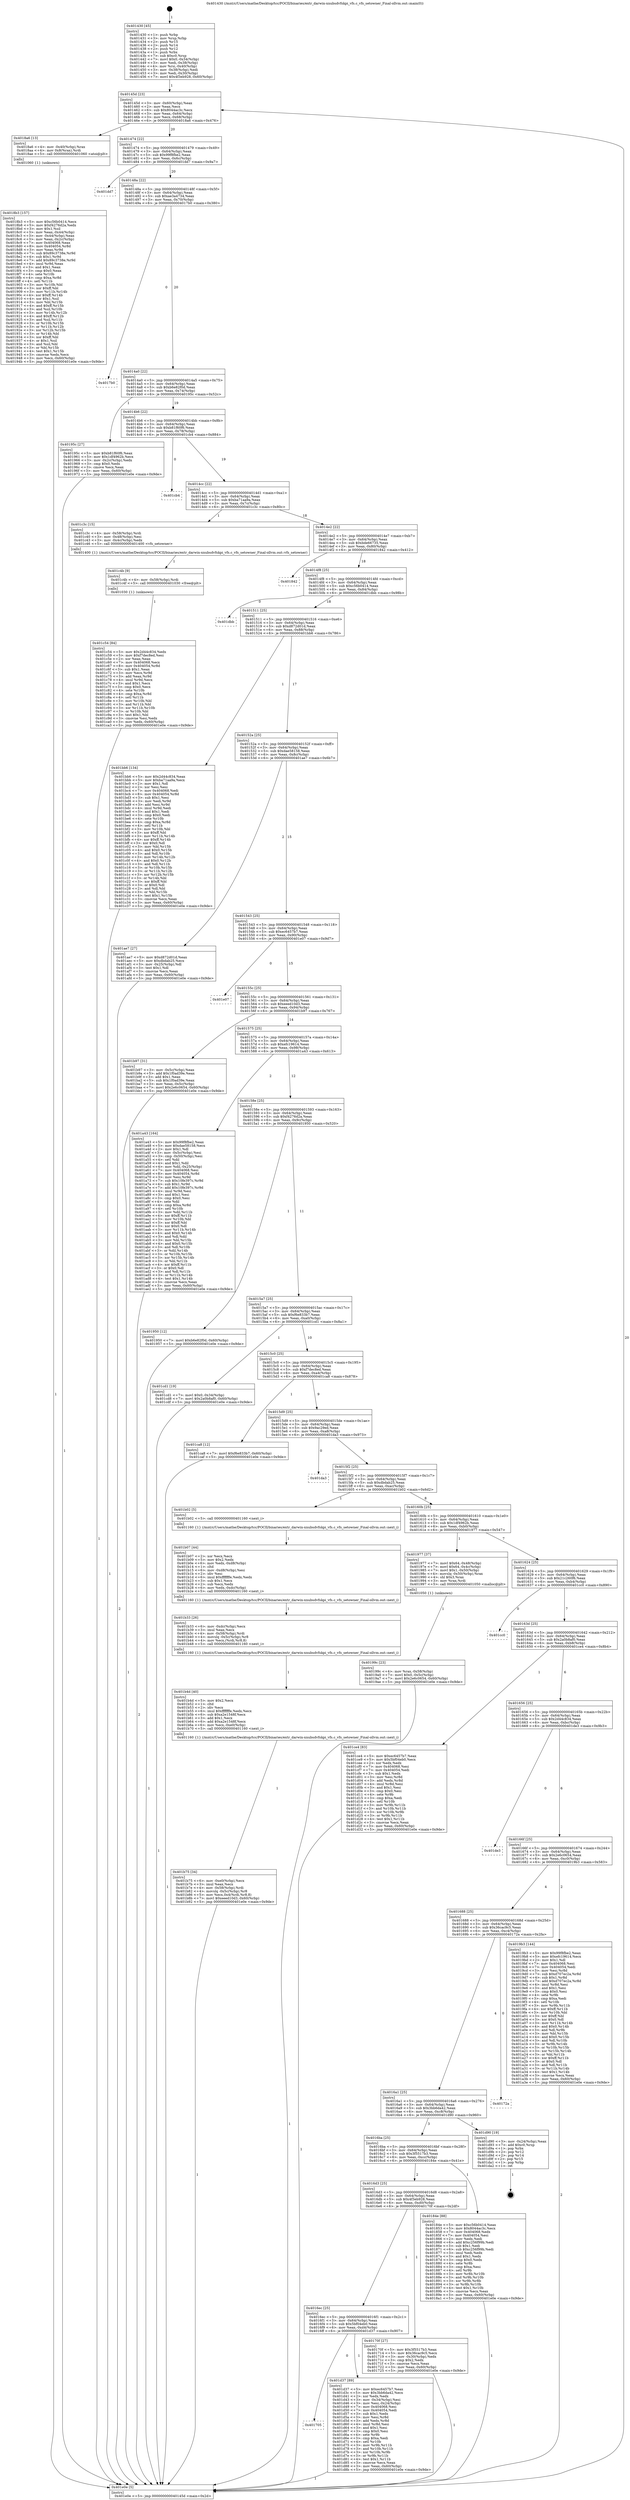 digraph "0x401430" {
  label = "0x401430 (/mnt/c/Users/mathe/Desktop/tcc/POCII/binaries/extr_darwin-xnubsdvfskpi_vfs.c_vfs_setowner_Final-ollvm.out::main(0))"
  labelloc = "t"
  node[shape=record]

  Entry [label="",width=0.3,height=0.3,shape=circle,fillcolor=black,style=filled]
  "0x40145d" [label="{
     0x40145d [23]\l
     | [instrs]\l
     &nbsp;&nbsp;0x40145d \<+3\>: mov -0x60(%rbp),%eax\l
     &nbsp;&nbsp;0x401460 \<+2\>: mov %eax,%ecx\l
     &nbsp;&nbsp;0x401462 \<+6\>: sub $0x8044ac3c,%ecx\l
     &nbsp;&nbsp;0x401468 \<+3\>: mov %eax,-0x64(%rbp)\l
     &nbsp;&nbsp;0x40146b \<+3\>: mov %ecx,-0x68(%rbp)\l
     &nbsp;&nbsp;0x40146e \<+6\>: je 00000000004018a6 \<main+0x476\>\l
  }"]
  "0x4018a6" [label="{
     0x4018a6 [13]\l
     | [instrs]\l
     &nbsp;&nbsp;0x4018a6 \<+4\>: mov -0x40(%rbp),%rax\l
     &nbsp;&nbsp;0x4018aa \<+4\>: mov 0x8(%rax),%rdi\l
     &nbsp;&nbsp;0x4018ae \<+5\>: call 0000000000401060 \<atoi@plt\>\l
     | [calls]\l
     &nbsp;&nbsp;0x401060 \{1\} (unknown)\l
  }"]
  "0x401474" [label="{
     0x401474 [22]\l
     | [instrs]\l
     &nbsp;&nbsp;0x401474 \<+5\>: jmp 0000000000401479 \<main+0x49\>\l
     &nbsp;&nbsp;0x401479 \<+3\>: mov -0x64(%rbp),%eax\l
     &nbsp;&nbsp;0x40147c \<+5\>: sub $0x99f8fbe2,%eax\l
     &nbsp;&nbsp;0x401481 \<+3\>: mov %eax,-0x6c(%rbp)\l
     &nbsp;&nbsp;0x401484 \<+6\>: je 0000000000401dd7 \<main+0x9a7\>\l
  }"]
  Exit [label="",width=0.3,height=0.3,shape=circle,fillcolor=black,style=filled,peripheries=2]
  "0x401dd7" [label="{
     0x401dd7\l
  }", style=dashed]
  "0x40148a" [label="{
     0x40148a [22]\l
     | [instrs]\l
     &nbsp;&nbsp;0x40148a \<+5\>: jmp 000000000040148f \<main+0x5f\>\l
     &nbsp;&nbsp;0x40148f \<+3\>: mov -0x64(%rbp),%eax\l
     &nbsp;&nbsp;0x401492 \<+5\>: sub $0xae3a4734,%eax\l
     &nbsp;&nbsp;0x401497 \<+3\>: mov %eax,-0x70(%rbp)\l
     &nbsp;&nbsp;0x40149a \<+6\>: je 00000000004017b0 \<main+0x380\>\l
  }"]
  "0x401705" [label="{
     0x401705\l
  }", style=dashed]
  "0x4017b0" [label="{
     0x4017b0\l
  }", style=dashed]
  "0x4014a0" [label="{
     0x4014a0 [22]\l
     | [instrs]\l
     &nbsp;&nbsp;0x4014a0 \<+5\>: jmp 00000000004014a5 \<main+0x75\>\l
     &nbsp;&nbsp;0x4014a5 \<+3\>: mov -0x64(%rbp),%eax\l
     &nbsp;&nbsp;0x4014a8 \<+5\>: sub $0xb6e82f0d,%eax\l
     &nbsp;&nbsp;0x4014ad \<+3\>: mov %eax,-0x74(%rbp)\l
     &nbsp;&nbsp;0x4014b0 \<+6\>: je 000000000040195c \<main+0x52c\>\l
  }"]
  "0x401d37" [label="{
     0x401d37 [89]\l
     | [instrs]\l
     &nbsp;&nbsp;0x401d37 \<+5\>: mov $0xec6457b7,%eax\l
     &nbsp;&nbsp;0x401d3c \<+5\>: mov $0x3bb6da42,%ecx\l
     &nbsp;&nbsp;0x401d41 \<+2\>: xor %edx,%edx\l
     &nbsp;&nbsp;0x401d43 \<+3\>: mov -0x34(%rbp),%esi\l
     &nbsp;&nbsp;0x401d46 \<+3\>: mov %esi,-0x24(%rbp)\l
     &nbsp;&nbsp;0x401d49 \<+7\>: mov 0x404068,%esi\l
     &nbsp;&nbsp;0x401d50 \<+7\>: mov 0x404054,%edi\l
     &nbsp;&nbsp;0x401d57 \<+3\>: sub $0x1,%edx\l
     &nbsp;&nbsp;0x401d5a \<+3\>: mov %esi,%r8d\l
     &nbsp;&nbsp;0x401d5d \<+3\>: add %edx,%r8d\l
     &nbsp;&nbsp;0x401d60 \<+4\>: imul %r8d,%esi\l
     &nbsp;&nbsp;0x401d64 \<+3\>: and $0x1,%esi\l
     &nbsp;&nbsp;0x401d67 \<+3\>: cmp $0x0,%esi\l
     &nbsp;&nbsp;0x401d6a \<+4\>: sete %r9b\l
     &nbsp;&nbsp;0x401d6e \<+3\>: cmp $0xa,%edi\l
     &nbsp;&nbsp;0x401d71 \<+4\>: setl %r10b\l
     &nbsp;&nbsp;0x401d75 \<+3\>: mov %r9b,%r11b\l
     &nbsp;&nbsp;0x401d78 \<+3\>: and %r10b,%r11b\l
     &nbsp;&nbsp;0x401d7b \<+3\>: xor %r10b,%r9b\l
     &nbsp;&nbsp;0x401d7e \<+3\>: or %r9b,%r11b\l
     &nbsp;&nbsp;0x401d81 \<+4\>: test $0x1,%r11b\l
     &nbsp;&nbsp;0x401d85 \<+3\>: cmovne %ecx,%eax\l
     &nbsp;&nbsp;0x401d88 \<+3\>: mov %eax,-0x60(%rbp)\l
     &nbsp;&nbsp;0x401d8b \<+5\>: jmp 0000000000401e0e \<main+0x9de\>\l
  }"]
  "0x40195c" [label="{
     0x40195c [27]\l
     | [instrs]\l
     &nbsp;&nbsp;0x40195c \<+5\>: mov $0xb81f60f6,%eax\l
     &nbsp;&nbsp;0x401961 \<+5\>: mov $0x1df4962b,%ecx\l
     &nbsp;&nbsp;0x401966 \<+3\>: mov -0x2c(%rbp),%edx\l
     &nbsp;&nbsp;0x401969 \<+3\>: cmp $0x0,%edx\l
     &nbsp;&nbsp;0x40196c \<+3\>: cmove %ecx,%eax\l
     &nbsp;&nbsp;0x40196f \<+3\>: mov %eax,-0x60(%rbp)\l
     &nbsp;&nbsp;0x401972 \<+5\>: jmp 0000000000401e0e \<main+0x9de\>\l
  }"]
  "0x4014b6" [label="{
     0x4014b6 [22]\l
     | [instrs]\l
     &nbsp;&nbsp;0x4014b6 \<+5\>: jmp 00000000004014bb \<main+0x8b\>\l
     &nbsp;&nbsp;0x4014bb \<+3\>: mov -0x64(%rbp),%eax\l
     &nbsp;&nbsp;0x4014be \<+5\>: sub $0xb81f60f6,%eax\l
     &nbsp;&nbsp;0x4014c3 \<+3\>: mov %eax,-0x78(%rbp)\l
     &nbsp;&nbsp;0x4014c6 \<+6\>: je 0000000000401cb4 \<main+0x884\>\l
  }"]
  "0x401c54" [label="{
     0x401c54 [84]\l
     | [instrs]\l
     &nbsp;&nbsp;0x401c54 \<+5\>: mov $0x2d44c834,%edx\l
     &nbsp;&nbsp;0x401c59 \<+5\>: mov $0xf7dec8ed,%esi\l
     &nbsp;&nbsp;0x401c5e \<+2\>: xor %eax,%eax\l
     &nbsp;&nbsp;0x401c60 \<+7\>: mov 0x404068,%ecx\l
     &nbsp;&nbsp;0x401c67 \<+8\>: mov 0x404054,%r8d\l
     &nbsp;&nbsp;0x401c6f \<+3\>: sub $0x1,%eax\l
     &nbsp;&nbsp;0x401c72 \<+3\>: mov %ecx,%r9d\l
     &nbsp;&nbsp;0x401c75 \<+3\>: add %eax,%r9d\l
     &nbsp;&nbsp;0x401c78 \<+4\>: imul %r9d,%ecx\l
     &nbsp;&nbsp;0x401c7c \<+3\>: and $0x1,%ecx\l
     &nbsp;&nbsp;0x401c7f \<+3\>: cmp $0x0,%ecx\l
     &nbsp;&nbsp;0x401c82 \<+4\>: sete %r10b\l
     &nbsp;&nbsp;0x401c86 \<+4\>: cmp $0xa,%r8d\l
     &nbsp;&nbsp;0x401c8a \<+4\>: setl %r11b\l
     &nbsp;&nbsp;0x401c8e \<+3\>: mov %r10b,%bl\l
     &nbsp;&nbsp;0x401c91 \<+3\>: and %r11b,%bl\l
     &nbsp;&nbsp;0x401c94 \<+3\>: xor %r11b,%r10b\l
     &nbsp;&nbsp;0x401c97 \<+3\>: or %r10b,%bl\l
     &nbsp;&nbsp;0x401c9a \<+3\>: test $0x1,%bl\l
     &nbsp;&nbsp;0x401c9d \<+3\>: cmovne %esi,%edx\l
     &nbsp;&nbsp;0x401ca0 \<+3\>: mov %edx,-0x60(%rbp)\l
     &nbsp;&nbsp;0x401ca3 \<+5\>: jmp 0000000000401e0e \<main+0x9de\>\l
  }"]
  "0x401cb4" [label="{
     0x401cb4\l
  }", style=dashed]
  "0x4014cc" [label="{
     0x4014cc [22]\l
     | [instrs]\l
     &nbsp;&nbsp;0x4014cc \<+5\>: jmp 00000000004014d1 \<main+0xa1\>\l
     &nbsp;&nbsp;0x4014d1 \<+3\>: mov -0x64(%rbp),%eax\l
     &nbsp;&nbsp;0x4014d4 \<+5\>: sub $0xba71aa9a,%eax\l
     &nbsp;&nbsp;0x4014d9 \<+3\>: mov %eax,-0x7c(%rbp)\l
     &nbsp;&nbsp;0x4014dc \<+6\>: je 0000000000401c3c \<main+0x80c\>\l
  }"]
  "0x401c4b" [label="{
     0x401c4b [9]\l
     | [instrs]\l
     &nbsp;&nbsp;0x401c4b \<+4\>: mov -0x58(%rbp),%rdi\l
     &nbsp;&nbsp;0x401c4f \<+5\>: call 0000000000401030 \<free@plt\>\l
     | [calls]\l
     &nbsp;&nbsp;0x401030 \{1\} (unknown)\l
  }"]
  "0x401c3c" [label="{
     0x401c3c [15]\l
     | [instrs]\l
     &nbsp;&nbsp;0x401c3c \<+4\>: mov -0x58(%rbp),%rdi\l
     &nbsp;&nbsp;0x401c40 \<+3\>: mov -0x48(%rbp),%esi\l
     &nbsp;&nbsp;0x401c43 \<+3\>: mov -0x4c(%rbp),%edx\l
     &nbsp;&nbsp;0x401c46 \<+5\>: call 0000000000401400 \<vfs_setowner\>\l
     | [calls]\l
     &nbsp;&nbsp;0x401400 \{1\} (/mnt/c/Users/mathe/Desktop/tcc/POCII/binaries/extr_darwin-xnubsdvfskpi_vfs.c_vfs_setowner_Final-ollvm.out::vfs_setowner)\l
  }"]
  "0x4014e2" [label="{
     0x4014e2 [22]\l
     | [instrs]\l
     &nbsp;&nbsp;0x4014e2 \<+5\>: jmp 00000000004014e7 \<main+0xb7\>\l
     &nbsp;&nbsp;0x4014e7 \<+3\>: mov -0x64(%rbp),%eax\l
     &nbsp;&nbsp;0x4014ea \<+5\>: sub $0xbde66735,%eax\l
     &nbsp;&nbsp;0x4014ef \<+3\>: mov %eax,-0x80(%rbp)\l
     &nbsp;&nbsp;0x4014f2 \<+6\>: je 0000000000401842 \<main+0x412\>\l
  }"]
  "0x401b75" [label="{
     0x401b75 [34]\l
     | [instrs]\l
     &nbsp;&nbsp;0x401b75 \<+6\>: mov -0xe0(%rbp),%ecx\l
     &nbsp;&nbsp;0x401b7b \<+3\>: imul %eax,%ecx\l
     &nbsp;&nbsp;0x401b7e \<+4\>: mov -0x58(%rbp),%rdi\l
     &nbsp;&nbsp;0x401b82 \<+4\>: movslq -0x5c(%rbp),%r8\l
     &nbsp;&nbsp;0x401b86 \<+5\>: mov %ecx,0x4(%rdi,%r8,8)\l
     &nbsp;&nbsp;0x401b8b \<+7\>: movl $0xeeed10d3,-0x60(%rbp)\l
     &nbsp;&nbsp;0x401b92 \<+5\>: jmp 0000000000401e0e \<main+0x9de\>\l
  }"]
  "0x401842" [label="{
     0x401842\l
  }", style=dashed]
  "0x4014f8" [label="{
     0x4014f8 [25]\l
     | [instrs]\l
     &nbsp;&nbsp;0x4014f8 \<+5\>: jmp 00000000004014fd \<main+0xcd\>\l
     &nbsp;&nbsp;0x4014fd \<+3\>: mov -0x64(%rbp),%eax\l
     &nbsp;&nbsp;0x401500 \<+5\>: sub $0xc56b0414,%eax\l
     &nbsp;&nbsp;0x401505 \<+6\>: mov %eax,-0x84(%rbp)\l
     &nbsp;&nbsp;0x40150b \<+6\>: je 0000000000401dbb \<main+0x98b\>\l
  }"]
  "0x401b4d" [label="{
     0x401b4d [40]\l
     | [instrs]\l
     &nbsp;&nbsp;0x401b4d \<+5\>: mov $0x2,%ecx\l
     &nbsp;&nbsp;0x401b52 \<+1\>: cltd\l
     &nbsp;&nbsp;0x401b53 \<+2\>: idiv %ecx\l
     &nbsp;&nbsp;0x401b55 \<+6\>: imul $0xfffffffe,%edx,%ecx\l
     &nbsp;&nbsp;0x401b5b \<+6\>: sub $0xa2e1548f,%ecx\l
     &nbsp;&nbsp;0x401b61 \<+3\>: add $0x1,%ecx\l
     &nbsp;&nbsp;0x401b64 \<+6\>: add $0xa2e1548f,%ecx\l
     &nbsp;&nbsp;0x401b6a \<+6\>: mov %ecx,-0xe0(%rbp)\l
     &nbsp;&nbsp;0x401b70 \<+5\>: call 0000000000401160 \<next_i\>\l
     | [calls]\l
     &nbsp;&nbsp;0x401160 \{1\} (/mnt/c/Users/mathe/Desktop/tcc/POCII/binaries/extr_darwin-xnubsdvfskpi_vfs.c_vfs_setowner_Final-ollvm.out::next_i)\l
  }"]
  "0x401dbb" [label="{
     0x401dbb\l
  }", style=dashed]
  "0x401511" [label="{
     0x401511 [25]\l
     | [instrs]\l
     &nbsp;&nbsp;0x401511 \<+5\>: jmp 0000000000401516 \<main+0xe6\>\l
     &nbsp;&nbsp;0x401516 \<+3\>: mov -0x64(%rbp),%eax\l
     &nbsp;&nbsp;0x401519 \<+5\>: sub $0xd872d01d,%eax\l
     &nbsp;&nbsp;0x40151e \<+6\>: mov %eax,-0x88(%rbp)\l
     &nbsp;&nbsp;0x401524 \<+6\>: je 0000000000401bb6 \<main+0x786\>\l
  }"]
  "0x401b33" [label="{
     0x401b33 [26]\l
     | [instrs]\l
     &nbsp;&nbsp;0x401b33 \<+6\>: mov -0xdc(%rbp),%ecx\l
     &nbsp;&nbsp;0x401b39 \<+3\>: imul %eax,%ecx\l
     &nbsp;&nbsp;0x401b3c \<+4\>: mov -0x58(%rbp),%rdi\l
     &nbsp;&nbsp;0x401b40 \<+4\>: movslq -0x5c(%rbp),%r8\l
     &nbsp;&nbsp;0x401b44 \<+4\>: mov %ecx,(%rdi,%r8,8)\l
     &nbsp;&nbsp;0x401b48 \<+5\>: call 0000000000401160 \<next_i\>\l
     | [calls]\l
     &nbsp;&nbsp;0x401160 \{1\} (/mnt/c/Users/mathe/Desktop/tcc/POCII/binaries/extr_darwin-xnubsdvfskpi_vfs.c_vfs_setowner_Final-ollvm.out::next_i)\l
  }"]
  "0x401bb6" [label="{
     0x401bb6 [134]\l
     | [instrs]\l
     &nbsp;&nbsp;0x401bb6 \<+5\>: mov $0x2d44c834,%eax\l
     &nbsp;&nbsp;0x401bbb \<+5\>: mov $0xba71aa9a,%ecx\l
     &nbsp;&nbsp;0x401bc0 \<+2\>: mov $0x1,%dl\l
     &nbsp;&nbsp;0x401bc2 \<+2\>: xor %esi,%esi\l
     &nbsp;&nbsp;0x401bc4 \<+7\>: mov 0x404068,%edi\l
     &nbsp;&nbsp;0x401bcb \<+8\>: mov 0x404054,%r8d\l
     &nbsp;&nbsp;0x401bd3 \<+3\>: sub $0x1,%esi\l
     &nbsp;&nbsp;0x401bd6 \<+3\>: mov %edi,%r9d\l
     &nbsp;&nbsp;0x401bd9 \<+3\>: add %esi,%r9d\l
     &nbsp;&nbsp;0x401bdc \<+4\>: imul %r9d,%edi\l
     &nbsp;&nbsp;0x401be0 \<+3\>: and $0x1,%edi\l
     &nbsp;&nbsp;0x401be3 \<+3\>: cmp $0x0,%edi\l
     &nbsp;&nbsp;0x401be6 \<+4\>: sete %r10b\l
     &nbsp;&nbsp;0x401bea \<+4\>: cmp $0xa,%r8d\l
     &nbsp;&nbsp;0x401bee \<+4\>: setl %r11b\l
     &nbsp;&nbsp;0x401bf2 \<+3\>: mov %r10b,%bl\l
     &nbsp;&nbsp;0x401bf5 \<+3\>: xor $0xff,%bl\l
     &nbsp;&nbsp;0x401bf8 \<+3\>: mov %r11b,%r14b\l
     &nbsp;&nbsp;0x401bfb \<+4\>: xor $0xff,%r14b\l
     &nbsp;&nbsp;0x401bff \<+3\>: xor $0x0,%dl\l
     &nbsp;&nbsp;0x401c02 \<+3\>: mov %bl,%r15b\l
     &nbsp;&nbsp;0x401c05 \<+4\>: and $0x0,%r15b\l
     &nbsp;&nbsp;0x401c09 \<+3\>: and %dl,%r10b\l
     &nbsp;&nbsp;0x401c0c \<+3\>: mov %r14b,%r12b\l
     &nbsp;&nbsp;0x401c0f \<+4\>: and $0x0,%r12b\l
     &nbsp;&nbsp;0x401c13 \<+3\>: and %dl,%r11b\l
     &nbsp;&nbsp;0x401c16 \<+3\>: or %r10b,%r15b\l
     &nbsp;&nbsp;0x401c19 \<+3\>: or %r11b,%r12b\l
     &nbsp;&nbsp;0x401c1c \<+3\>: xor %r12b,%r15b\l
     &nbsp;&nbsp;0x401c1f \<+3\>: or %r14b,%bl\l
     &nbsp;&nbsp;0x401c22 \<+3\>: xor $0xff,%bl\l
     &nbsp;&nbsp;0x401c25 \<+3\>: or $0x0,%dl\l
     &nbsp;&nbsp;0x401c28 \<+2\>: and %dl,%bl\l
     &nbsp;&nbsp;0x401c2a \<+3\>: or %bl,%r15b\l
     &nbsp;&nbsp;0x401c2d \<+4\>: test $0x1,%r15b\l
     &nbsp;&nbsp;0x401c31 \<+3\>: cmovne %ecx,%eax\l
     &nbsp;&nbsp;0x401c34 \<+3\>: mov %eax,-0x60(%rbp)\l
     &nbsp;&nbsp;0x401c37 \<+5\>: jmp 0000000000401e0e \<main+0x9de\>\l
  }"]
  "0x40152a" [label="{
     0x40152a [25]\l
     | [instrs]\l
     &nbsp;&nbsp;0x40152a \<+5\>: jmp 000000000040152f \<main+0xff\>\l
     &nbsp;&nbsp;0x40152f \<+3\>: mov -0x64(%rbp),%eax\l
     &nbsp;&nbsp;0x401532 \<+5\>: sub $0xdae58158,%eax\l
     &nbsp;&nbsp;0x401537 \<+6\>: mov %eax,-0x8c(%rbp)\l
     &nbsp;&nbsp;0x40153d \<+6\>: je 0000000000401ae7 \<main+0x6b7\>\l
  }"]
  "0x401b07" [label="{
     0x401b07 [44]\l
     | [instrs]\l
     &nbsp;&nbsp;0x401b07 \<+2\>: xor %ecx,%ecx\l
     &nbsp;&nbsp;0x401b09 \<+5\>: mov $0x2,%edx\l
     &nbsp;&nbsp;0x401b0e \<+6\>: mov %edx,-0xd8(%rbp)\l
     &nbsp;&nbsp;0x401b14 \<+1\>: cltd\l
     &nbsp;&nbsp;0x401b15 \<+6\>: mov -0xd8(%rbp),%esi\l
     &nbsp;&nbsp;0x401b1b \<+2\>: idiv %esi\l
     &nbsp;&nbsp;0x401b1d \<+6\>: imul $0xfffffffe,%edx,%edx\l
     &nbsp;&nbsp;0x401b23 \<+3\>: sub $0x1,%ecx\l
     &nbsp;&nbsp;0x401b26 \<+2\>: sub %ecx,%edx\l
     &nbsp;&nbsp;0x401b28 \<+6\>: mov %edx,-0xdc(%rbp)\l
     &nbsp;&nbsp;0x401b2e \<+5\>: call 0000000000401160 \<next_i\>\l
     | [calls]\l
     &nbsp;&nbsp;0x401160 \{1\} (/mnt/c/Users/mathe/Desktop/tcc/POCII/binaries/extr_darwin-xnubsdvfskpi_vfs.c_vfs_setowner_Final-ollvm.out::next_i)\l
  }"]
  "0x401ae7" [label="{
     0x401ae7 [27]\l
     | [instrs]\l
     &nbsp;&nbsp;0x401ae7 \<+5\>: mov $0xd872d01d,%eax\l
     &nbsp;&nbsp;0x401aec \<+5\>: mov $0xdbdab25,%ecx\l
     &nbsp;&nbsp;0x401af1 \<+3\>: mov -0x25(%rbp),%dl\l
     &nbsp;&nbsp;0x401af4 \<+3\>: test $0x1,%dl\l
     &nbsp;&nbsp;0x401af7 \<+3\>: cmovne %ecx,%eax\l
     &nbsp;&nbsp;0x401afa \<+3\>: mov %eax,-0x60(%rbp)\l
     &nbsp;&nbsp;0x401afd \<+5\>: jmp 0000000000401e0e \<main+0x9de\>\l
  }"]
  "0x401543" [label="{
     0x401543 [25]\l
     | [instrs]\l
     &nbsp;&nbsp;0x401543 \<+5\>: jmp 0000000000401548 \<main+0x118\>\l
     &nbsp;&nbsp;0x401548 \<+3\>: mov -0x64(%rbp),%eax\l
     &nbsp;&nbsp;0x40154b \<+5\>: sub $0xec6457b7,%eax\l
     &nbsp;&nbsp;0x401550 \<+6\>: mov %eax,-0x90(%rbp)\l
     &nbsp;&nbsp;0x401556 \<+6\>: je 0000000000401e07 \<main+0x9d7\>\l
  }"]
  "0x40199c" [label="{
     0x40199c [23]\l
     | [instrs]\l
     &nbsp;&nbsp;0x40199c \<+4\>: mov %rax,-0x58(%rbp)\l
     &nbsp;&nbsp;0x4019a0 \<+7\>: movl $0x0,-0x5c(%rbp)\l
     &nbsp;&nbsp;0x4019a7 \<+7\>: movl $0x2e6c0654,-0x60(%rbp)\l
     &nbsp;&nbsp;0x4019ae \<+5\>: jmp 0000000000401e0e \<main+0x9de\>\l
  }"]
  "0x401e07" [label="{
     0x401e07\l
  }", style=dashed]
  "0x40155c" [label="{
     0x40155c [25]\l
     | [instrs]\l
     &nbsp;&nbsp;0x40155c \<+5\>: jmp 0000000000401561 \<main+0x131\>\l
     &nbsp;&nbsp;0x401561 \<+3\>: mov -0x64(%rbp),%eax\l
     &nbsp;&nbsp;0x401564 \<+5\>: sub $0xeeed10d3,%eax\l
     &nbsp;&nbsp;0x401569 \<+6\>: mov %eax,-0x94(%rbp)\l
     &nbsp;&nbsp;0x40156f \<+6\>: je 0000000000401b97 \<main+0x767\>\l
  }"]
  "0x4018b3" [label="{
     0x4018b3 [157]\l
     | [instrs]\l
     &nbsp;&nbsp;0x4018b3 \<+5\>: mov $0xc56b0414,%ecx\l
     &nbsp;&nbsp;0x4018b8 \<+5\>: mov $0xf4276d2a,%edx\l
     &nbsp;&nbsp;0x4018bd \<+3\>: mov $0x1,%sil\l
     &nbsp;&nbsp;0x4018c0 \<+3\>: mov %eax,-0x44(%rbp)\l
     &nbsp;&nbsp;0x4018c3 \<+3\>: mov -0x44(%rbp),%eax\l
     &nbsp;&nbsp;0x4018c6 \<+3\>: mov %eax,-0x2c(%rbp)\l
     &nbsp;&nbsp;0x4018c9 \<+7\>: mov 0x404068,%eax\l
     &nbsp;&nbsp;0x4018d0 \<+8\>: mov 0x404054,%r8d\l
     &nbsp;&nbsp;0x4018d8 \<+3\>: mov %eax,%r9d\l
     &nbsp;&nbsp;0x4018db \<+7\>: sub $0x89c3738e,%r9d\l
     &nbsp;&nbsp;0x4018e2 \<+4\>: sub $0x1,%r9d\l
     &nbsp;&nbsp;0x4018e6 \<+7\>: add $0x89c3738e,%r9d\l
     &nbsp;&nbsp;0x4018ed \<+4\>: imul %r9d,%eax\l
     &nbsp;&nbsp;0x4018f1 \<+3\>: and $0x1,%eax\l
     &nbsp;&nbsp;0x4018f4 \<+3\>: cmp $0x0,%eax\l
     &nbsp;&nbsp;0x4018f7 \<+4\>: sete %r10b\l
     &nbsp;&nbsp;0x4018fb \<+4\>: cmp $0xa,%r8d\l
     &nbsp;&nbsp;0x4018ff \<+4\>: setl %r11b\l
     &nbsp;&nbsp;0x401903 \<+3\>: mov %r10b,%bl\l
     &nbsp;&nbsp;0x401906 \<+3\>: xor $0xff,%bl\l
     &nbsp;&nbsp;0x401909 \<+3\>: mov %r11b,%r14b\l
     &nbsp;&nbsp;0x40190c \<+4\>: xor $0xff,%r14b\l
     &nbsp;&nbsp;0x401910 \<+4\>: xor $0x1,%sil\l
     &nbsp;&nbsp;0x401914 \<+3\>: mov %bl,%r15b\l
     &nbsp;&nbsp;0x401917 \<+4\>: and $0xff,%r15b\l
     &nbsp;&nbsp;0x40191b \<+3\>: and %sil,%r10b\l
     &nbsp;&nbsp;0x40191e \<+3\>: mov %r14b,%r12b\l
     &nbsp;&nbsp;0x401921 \<+4\>: and $0xff,%r12b\l
     &nbsp;&nbsp;0x401925 \<+3\>: and %sil,%r11b\l
     &nbsp;&nbsp;0x401928 \<+3\>: or %r10b,%r15b\l
     &nbsp;&nbsp;0x40192b \<+3\>: or %r11b,%r12b\l
     &nbsp;&nbsp;0x40192e \<+3\>: xor %r12b,%r15b\l
     &nbsp;&nbsp;0x401931 \<+3\>: or %r14b,%bl\l
     &nbsp;&nbsp;0x401934 \<+3\>: xor $0xff,%bl\l
     &nbsp;&nbsp;0x401937 \<+4\>: or $0x1,%sil\l
     &nbsp;&nbsp;0x40193b \<+3\>: and %sil,%bl\l
     &nbsp;&nbsp;0x40193e \<+3\>: or %bl,%r15b\l
     &nbsp;&nbsp;0x401941 \<+4\>: test $0x1,%r15b\l
     &nbsp;&nbsp;0x401945 \<+3\>: cmovne %edx,%ecx\l
     &nbsp;&nbsp;0x401948 \<+3\>: mov %ecx,-0x60(%rbp)\l
     &nbsp;&nbsp;0x40194b \<+5\>: jmp 0000000000401e0e \<main+0x9de\>\l
  }"]
  "0x401b97" [label="{
     0x401b97 [31]\l
     | [instrs]\l
     &nbsp;&nbsp;0x401b97 \<+3\>: mov -0x5c(%rbp),%eax\l
     &nbsp;&nbsp;0x401b9a \<+5\>: add $0x1f0ad39e,%eax\l
     &nbsp;&nbsp;0x401b9f \<+3\>: add $0x1,%eax\l
     &nbsp;&nbsp;0x401ba2 \<+5\>: sub $0x1f0ad39e,%eax\l
     &nbsp;&nbsp;0x401ba7 \<+3\>: mov %eax,-0x5c(%rbp)\l
     &nbsp;&nbsp;0x401baa \<+7\>: movl $0x2e6c0654,-0x60(%rbp)\l
     &nbsp;&nbsp;0x401bb1 \<+5\>: jmp 0000000000401e0e \<main+0x9de\>\l
  }"]
  "0x401575" [label="{
     0x401575 [25]\l
     | [instrs]\l
     &nbsp;&nbsp;0x401575 \<+5\>: jmp 000000000040157a \<main+0x14a\>\l
     &nbsp;&nbsp;0x40157a \<+3\>: mov -0x64(%rbp),%eax\l
     &nbsp;&nbsp;0x40157d \<+5\>: sub $0xefc19614,%eax\l
     &nbsp;&nbsp;0x401582 \<+6\>: mov %eax,-0x98(%rbp)\l
     &nbsp;&nbsp;0x401588 \<+6\>: je 0000000000401a43 \<main+0x613\>\l
  }"]
  "0x401430" [label="{
     0x401430 [45]\l
     | [instrs]\l
     &nbsp;&nbsp;0x401430 \<+1\>: push %rbp\l
     &nbsp;&nbsp;0x401431 \<+3\>: mov %rsp,%rbp\l
     &nbsp;&nbsp;0x401434 \<+2\>: push %r15\l
     &nbsp;&nbsp;0x401436 \<+2\>: push %r14\l
     &nbsp;&nbsp;0x401438 \<+2\>: push %r12\l
     &nbsp;&nbsp;0x40143a \<+1\>: push %rbx\l
     &nbsp;&nbsp;0x40143b \<+7\>: sub $0xc0,%rsp\l
     &nbsp;&nbsp;0x401442 \<+7\>: movl $0x0,-0x34(%rbp)\l
     &nbsp;&nbsp;0x401449 \<+3\>: mov %edi,-0x38(%rbp)\l
     &nbsp;&nbsp;0x40144c \<+4\>: mov %rsi,-0x40(%rbp)\l
     &nbsp;&nbsp;0x401450 \<+3\>: mov -0x38(%rbp),%edi\l
     &nbsp;&nbsp;0x401453 \<+3\>: mov %edi,-0x30(%rbp)\l
     &nbsp;&nbsp;0x401456 \<+7\>: movl $0x4f3eb928,-0x60(%rbp)\l
  }"]
  "0x401a43" [label="{
     0x401a43 [164]\l
     | [instrs]\l
     &nbsp;&nbsp;0x401a43 \<+5\>: mov $0x99f8fbe2,%eax\l
     &nbsp;&nbsp;0x401a48 \<+5\>: mov $0xdae58158,%ecx\l
     &nbsp;&nbsp;0x401a4d \<+2\>: mov $0x1,%dl\l
     &nbsp;&nbsp;0x401a4f \<+3\>: mov -0x5c(%rbp),%esi\l
     &nbsp;&nbsp;0x401a52 \<+3\>: cmp -0x50(%rbp),%esi\l
     &nbsp;&nbsp;0x401a55 \<+4\>: setl %dil\l
     &nbsp;&nbsp;0x401a59 \<+4\>: and $0x1,%dil\l
     &nbsp;&nbsp;0x401a5d \<+4\>: mov %dil,-0x25(%rbp)\l
     &nbsp;&nbsp;0x401a61 \<+7\>: mov 0x404068,%esi\l
     &nbsp;&nbsp;0x401a68 \<+8\>: mov 0x404054,%r8d\l
     &nbsp;&nbsp;0x401a70 \<+3\>: mov %esi,%r9d\l
     &nbsp;&nbsp;0x401a73 \<+7\>: sub $0x10fe397c,%r9d\l
     &nbsp;&nbsp;0x401a7a \<+4\>: sub $0x1,%r9d\l
     &nbsp;&nbsp;0x401a7e \<+7\>: add $0x10fe397c,%r9d\l
     &nbsp;&nbsp;0x401a85 \<+4\>: imul %r9d,%esi\l
     &nbsp;&nbsp;0x401a89 \<+3\>: and $0x1,%esi\l
     &nbsp;&nbsp;0x401a8c \<+3\>: cmp $0x0,%esi\l
     &nbsp;&nbsp;0x401a8f \<+4\>: sete %dil\l
     &nbsp;&nbsp;0x401a93 \<+4\>: cmp $0xa,%r8d\l
     &nbsp;&nbsp;0x401a97 \<+4\>: setl %r10b\l
     &nbsp;&nbsp;0x401a9b \<+3\>: mov %dil,%r11b\l
     &nbsp;&nbsp;0x401a9e \<+4\>: xor $0xff,%r11b\l
     &nbsp;&nbsp;0x401aa2 \<+3\>: mov %r10b,%bl\l
     &nbsp;&nbsp;0x401aa5 \<+3\>: xor $0xff,%bl\l
     &nbsp;&nbsp;0x401aa8 \<+3\>: xor $0x0,%dl\l
     &nbsp;&nbsp;0x401aab \<+3\>: mov %r11b,%r14b\l
     &nbsp;&nbsp;0x401aae \<+4\>: and $0x0,%r14b\l
     &nbsp;&nbsp;0x401ab2 \<+3\>: and %dl,%dil\l
     &nbsp;&nbsp;0x401ab5 \<+3\>: mov %bl,%r15b\l
     &nbsp;&nbsp;0x401ab8 \<+4\>: and $0x0,%r15b\l
     &nbsp;&nbsp;0x401abc \<+3\>: and %dl,%r10b\l
     &nbsp;&nbsp;0x401abf \<+3\>: or %dil,%r14b\l
     &nbsp;&nbsp;0x401ac2 \<+3\>: or %r10b,%r15b\l
     &nbsp;&nbsp;0x401ac5 \<+3\>: xor %r15b,%r14b\l
     &nbsp;&nbsp;0x401ac8 \<+3\>: or %bl,%r11b\l
     &nbsp;&nbsp;0x401acb \<+4\>: xor $0xff,%r11b\l
     &nbsp;&nbsp;0x401acf \<+3\>: or $0x0,%dl\l
     &nbsp;&nbsp;0x401ad2 \<+3\>: and %dl,%r11b\l
     &nbsp;&nbsp;0x401ad5 \<+3\>: or %r11b,%r14b\l
     &nbsp;&nbsp;0x401ad8 \<+4\>: test $0x1,%r14b\l
     &nbsp;&nbsp;0x401adc \<+3\>: cmovne %ecx,%eax\l
     &nbsp;&nbsp;0x401adf \<+3\>: mov %eax,-0x60(%rbp)\l
     &nbsp;&nbsp;0x401ae2 \<+5\>: jmp 0000000000401e0e \<main+0x9de\>\l
  }"]
  "0x40158e" [label="{
     0x40158e [25]\l
     | [instrs]\l
     &nbsp;&nbsp;0x40158e \<+5\>: jmp 0000000000401593 \<main+0x163\>\l
     &nbsp;&nbsp;0x401593 \<+3\>: mov -0x64(%rbp),%eax\l
     &nbsp;&nbsp;0x401596 \<+5\>: sub $0xf4276d2a,%eax\l
     &nbsp;&nbsp;0x40159b \<+6\>: mov %eax,-0x9c(%rbp)\l
     &nbsp;&nbsp;0x4015a1 \<+6\>: je 0000000000401950 \<main+0x520\>\l
  }"]
  "0x401e0e" [label="{
     0x401e0e [5]\l
     | [instrs]\l
     &nbsp;&nbsp;0x401e0e \<+5\>: jmp 000000000040145d \<main+0x2d\>\l
  }"]
  "0x401950" [label="{
     0x401950 [12]\l
     | [instrs]\l
     &nbsp;&nbsp;0x401950 \<+7\>: movl $0xb6e82f0d,-0x60(%rbp)\l
     &nbsp;&nbsp;0x401957 \<+5\>: jmp 0000000000401e0e \<main+0x9de\>\l
  }"]
  "0x4015a7" [label="{
     0x4015a7 [25]\l
     | [instrs]\l
     &nbsp;&nbsp;0x4015a7 \<+5\>: jmp 00000000004015ac \<main+0x17c\>\l
     &nbsp;&nbsp;0x4015ac \<+3\>: mov -0x64(%rbp),%eax\l
     &nbsp;&nbsp;0x4015af \<+5\>: sub $0xf6e833b7,%eax\l
     &nbsp;&nbsp;0x4015b4 \<+6\>: mov %eax,-0xa0(%rbp)\l
     &nbsp;&nbsp;0x4015ba \<+6\>: je 0000000000401cd1 \<main+0x8a1\>\l
  }"]
  "0x4016ec" [label="{
     0x4016ec [25]\l
     | [instrs]\l
     &nbsp;&nbsp;0x4016ec \<+5\>: jmp 00000000004016f1 \<main+0x2c1\>\l
     &nbsp;&nbsp;0x4016f1 \<+3\>: mov -0x64(%rbp),%eax\l
     &nbsp;&nbsp;0x4016f4 \<+5\>: sub $0x5bf04eb0,%eax\l
     &nbsp;&nbsp;0x4016f9 \<+6\>: mov %eax,-0xd4(%rbp)\l
     &nbsp;&nbsp;0x4016ff \<+6\>: je 0000000000401d37 \<main+0x907\>\l
  }"]
  "0x401cd1" [label="{
     0x401cd1 [19]\l
     | [instrs]\l
     &nbsp;&nbsp;0x401cd1 \<+7\>: movl $0x0,-0x34(%rbp)\l
     &nbsp;&nbsp;0x401cd8 \<+7\>: movl $0x2a0b8af0,-0x60(%rbp)\l
     &nbsp;&nbsp;0x401cdf \<+5\>: jmp 0000000000401e0e \<main+0x9de\>\l
  }"]
  "0x4015c0" [label="{
     0x4015c0 [25]\l
     | [instrs]\l
     &nbsp;&nbsp;0x4015c0 \<+5\>: jmp 00000000004015c5 \<main+0x195\>\l
     &nbsp;&nbsp;0x4015c5 \<+3\>: mov -0x64(%rbp),%eax\l
     &nbsp;&nbsp;0x4015c8 \<+5\>: sub $0xf7dec8ed,%eax\l
     &nbsp;&nbsp;0x4015cd \<+6\>: mov %eax,-0xa4(%rbp)\l
     &nbsp;&nbsp;0x4015d3 \<+6\>: je 0000000000401ca8 \<main+0x878\>\l
  }"]
  "0x40170f" [label="{
     0x40170f [27]\l
     | [instrs]\l
     &nbsp;&nbsp;0x40170f \<+5\>: mov $0x3f5517b3,%eax\l
     &nbsp;&nbsp;0x401714 \<+5\>: mov $0x36cac9c5,%ecx\l
     &nbsp;&nbsp;0x401719 \<+3\>: mov -0x30(%rbp),%edx\l
     &nbsp;&nbsp;0x40171c \<+3\>: cmp $0x2,%edx\l
     &nbsp;&nbsp;0x40171f \<+3\>: cmovne %ecx,%eax\l
     &nbsp;&nbsp;0x401722 \<+3\>: mov %eax,-0x60(%rbp)\l
     &nbsp;&nbsp;0x401725 \<+5\>: jmp 0000000000401e0e \<main+0x9de\>\l
  }"]
  "0x401ca8" [label="{
     0x401ca8 [12]\l
     | [instrs]\l
     &nbsp;&nbsp;0x401ca8 \<+7\>: movl $0xf6e833b7,-0x60(%rbp)\l
     &nbsp;&nbsp;0x401caf \<+5\>: jmp 0000000000401e0e \<main+0x9de\>\l
  }"]
  "0x4015d9" [label="{
     0x4015d9 [25]\l
     | [instrs]\l
     &nbsp;&nbsp;0x4015d9 \<+5\>: jmp 00000000004015de \<main+0x1ae\>\l
     &nbsp;&nbsp;0x4015de \<+3\>: mov -0x64(%rbp),%eax\l
     &nbsp;&nbsp;0x4015e1 \<+5\>: sub $0x9ac29ed,%eax\l
     &nbsp;&nbsp;0x4015e6 \<+6\>: mov %eax,-0xa8(%rbp)\l
     &nbsp;&nbsp;0x4015ec \<+6\>: je 0000000000401da3 \<main+0x973\>\l
  }"]
  "0x4016d3" [label="{
     0x4016d3 [25]\l
     | [instrs]\l
     &nbsp;&nbsp;0x4016d3 \<+5\>: jmp 00000000004016d8 \<main+0x2a8\>\l
     &nbsp;&nbsp;0x4016d8 \<+3\>: mov -0x64(%rbp),%eax\l
     &nbsp;&nbsp;0x4016db \<+5\>: sub $0x4f3eb928,%eax\l
     &nbsp;&nbsp;0x4016e0 \<+6\>: mov %eax,-0xd0(%rbp)\l
     &nbsp;&nbsp;0x4016e6 \<+6\>: je 000000000040170f \<main+0x2df\>\l
  }"]
  "0x401da3" [label="{
     0x401da3\l
  }", style=dashed]
  "0x4015f2" [label="{
     0x4015f2 [25]\l
     | [instrs]\l
     &nbsp;&nbsp;0x4015f2 \<+5\>: jmp 00000000004015f7 \<main+0x1c7\>\l
     &nbsp;&nbsp;0x4015f7 \<+3\>: mov -0x64(%rbp),%eax\l
     &nbsp;&nbsp;0x4015fa \<+5\>: sub $0xdbdab25,%eax\l
     &nbsp;&nbsp;0x4015ff \<+6\>: mov %eax,-0xac(%rbp)\l
     &nbsp;&nbsp;0x401605 \<+6\>: je 0000000000401b02 \<main+0x6d2\>\l
  }"]
  "0x40184e" [label="{
     0x40184e [88]\l
     | [instrs]\l
     &nbsp;&nbsp;0x40184e \<+5\>: mov $0xc56b0414,%eax\l
     &nbsp;&nbsp;0x401853 \<+5\>: mov $0x8044ac3c,%ecx\l
     &nbsp;&nbsp;0x401858 \<+7\>: mov 0x404068,%edx\l
     &nbsp;&nbsp;0x40185f \<+7\>: mov 0x404054,%esi\l
     &nbsp;&nbsp;0x401866 \<+2\>: mov %edx,%edi\l
     &nbsp;&nbsp;0x401868 \<+6\>: add $0xc256f99b,%edi\l
     &nbsp;&nbsp;0x40186e \<+3\>: sub $0x1,%edi\l
     &nbsp;&nbsp;0x401871 \<+6\>: sub $0xc256f99b,%edi\l
     &nbsp;&nbsp;0x401877 \<+3\>: imul %edi,%edx\l
     &nbsp;&nbsp;0x40187a \<+3\>: and $0x1,%edx\l
     &nbsp;&nbsp;0x40187d \<+3\>: cmp $0x0,%edx\l
     &nbsp;&nbsp;0x401880 \<+4\>: sete %r8b\l
     &nbsp;&nbsp;0x401884 \<+3\>: cmp $0xa,%esi\l
     &nbsp;&nbsp;0x401887 \<+4\>: setl %r9b\l
     &nbsp;&nbsp;0x40188b \<+3\>: mov %r8b,%r10b\l
     &nbsp;&nbsp;0x40188e \<+3\>: and %r9b,%r10b\l
     &nbsp;&nbsp;0x401891 \<+3\>: xor %r9b,%r8b\l
     &nbsp;&nbsp;0x401894 \<+3\>: or %r8b,%r10b\l
     &nbsp;&nbsp;0x401897 \<+4\>: test $0x1,%r10b\l
     &nbsp;&nbsp;0x40189b \<+3\>: cmovne %ecx,%eax\l
     &nbsp;&nbsp;0x40189e \<+3\>: mov %eax,-0x60(%rbp)\l
     &nbsp;&nbsp;0x4018a1 \<+5\>: jmp 0000000000401e0e \<main+0x9de\>\l
  }"]
  "0x401b02" [label="{
     0x401b02 [5]\l
     | [instrs]\l
     &nbsp;&nbsp;0x401b02 \<+5\>: call 0000000000401160 \<next_i\>\l
     | [calls]\l
     &nbsp;&nbsp;0x401160 \{1\} (/mnt/c/Users/mathe/Desktop/tcc/POCII/binaries/extr_darwin-xnubsdvfskpi_vfs.c_vfs_setowner_Final-ollvm.out::next_i)\l
  }"]
  "0x40160b" [label="{
     0x40160b [25]\l
     | [instrs]\l
     &nbsp;&nbsp;0x40160b \<+5\>: jmp 0000000000401610 \<main+0x1e0\>\l
     &nbsp;&nbsp;0x401610 \<+3\>: mov -0x64(%rbp),%eax\l
     &nbsp;&nbsp;0x401613 \<+5\>: sub $0x1df4962b,%eax\l
     &nbsp;&nbsp;0x401618 \<+6\>: mov %eax,-0xb0(%rbp)\l
     &nbsp;&nbsp;0x40161e \<+6\>: je 0000000000401977 \<main+0x547\>\l
  }"]
  "0x4016ba" [label="{
     0x4016ba [25]\l
     | [instrs]\l
     &nbsp;&nbsp;0x4016ba \<+5\>: jmp 00000000004016bf \<main+0x28f\>\l
     &nbsp;&nbsp;0x4016bf \<+3\>: mov -0x64(%rbp),%eax\l
     &nbsp;&nbsp;0x4016c2 \<+5\>: sub $0x3f5517b3,%eax\l
     &nbsp;&nbsp;0x4016c7 \<+6\>: mov %eax,-0xcc(%rbp)\l
     &nbsp;&nbsp;0x4016cd \<+6\>: je 000000000040184e \<main+0x41e\>\l
  }"]
  "0x401977" [label="{
     0x401977 [37]\l
     | [instrs]\l
     &nbsp;&nbsp;0x401977 \<+7\>: movl $0x64,-0x48(%rbp)\l
     &nbsp;&nbsp;0x40197e \<+7\>: movl $0x64,-0x4c(%rbp)\l
     &nbsp;&nbsp;0x401985 \<+7\>: movl $0x1,-0x50(%rbp)\l
     &nbsp;&nbsp;0x40198c \<+4\>: movslq -0x50(%rbp),%rax\l
     &nbsp;&nbsp;0x401990 \<+4\>: shl $0x3,%rax\l
     &nbsp;&nbsp;0x401994 \<+3\>: mov %rax,%rdi\l
     &nbsp;&nbsp;0x401997 \<+5\>: call 0000000000401050 \<malloc@plt\>\l
     | [calls]\l
     &nbsp;&nbsp;0x401050 \{1\} (unknown)\l
  }"]
  "0x401624" [label="{
     0x401624 [25]\l
     | [instrs]\l
     &nbsp;&nbsp;0x401624 \<+5\>: jmp 0000000000401629 \<main+0x1f9\>\l
     &nbsp;&nbsp;0x401629 \<+3\>: mov -0x64(%rbp),%eax\l
     &nbsp;&nbsp;0x40162c \<+5\>: sub $0x21c260f6,%eax\l
     &nbsp;&nbsp;0x401631 \<+6\>: mov %eax,-0xb4(%rbp)\l
     &nbsp;&nbsp;0x401637 \<+6\>: je 0000000000401cc0 \<main+0x890\>\l
  }"]
  "0x401d90" [label="{
     0x401d90 [19]\l
     | [instrs]\l
     &nbsp;&nbsp;0x401d90 \<+3\>: mov -0x24(%rbp),%eax\l
     &nbsp;&nbsp;0x401d93 \<+7\>: add $0xc0,%rsp\l
     &nbsp;&nbsp;0x401d9a \<+1\>: pop %rbx\l
     &nbsp;&nbsp;0x401d9b \<+2\>: pop %r12\l
     &nbsp;&nbsp;0x401d9d \<+2\>: pop %r14\l
     &nbsp;&nbsp;0x401d9f \<+2\>: pop %r15\l
     &nbsp;&nbsp;0x401da1 \<+1\>: pop %rbp\l
     &nbsp;&nbsp;0x401da2 \<+1\>: ret\l
  }"]
  "0x401cc0" [label="{
     0x401cc0\l
  }", style=dashed]
  "0x40163d" [label="{
     0x40163d [25]\l
     | [instrs]\l
     &nbsp;&nbsp;0x40163d \<+5\>: jmp 0000000000401642 \<main+0x212\>\l
     &nbsp;&nbsp;0x401642 \<+3\>: mov -0x64(%rbp),%eax\l
     &nbsp;&nbsp;0x401645 \<+5\>: sub $0x2a0b8af0,%eax\l
     &nbsp;&nbsp;0x40164a \<+6\>: mov %eax,-0xb8(%rbp)\l
     &nbsp;&nbsp;0x401650 \<+6\>: je 0000000000401ce4 \<main+0x8b4\>\l
  }"]
  "0x4016a1" [label="{
     0x4016a1 [25]\l
     | [instrs]\l
     &nbsp;&nbsp;0x4016a1 \<+5\>: jmp 00000000004016a6 \<main+0x276\>\l
     &nbsp;&nbsp;0x4016a6 \<+3\>: mov -0x64(%rbp),%eax\l
     &nbsp;&nbsp;0x4016a9 \<+5\>: sub $0x3bb6da42,%eax\l
     &nbsp;&nbsp;0x4016ae \<+6\>: mov %eax,-0xc8(%rbp)\l
     &nbsp;&nbsp;0x4016b4 \<+6\>: je 0000000000401d90 \<main+0x960\>\l
  }"]
  "0x401ce4" [label="{
     0x401ce4 [83]\l
     | [instrs]\l
     &nbsp;&nbsp;0x401ce4 \<+5\>: mov $0xec6457b7,%eax\l
     &nbsp;&nbsp;0x401ce9 \<+5\>: mov $0x5bf04eb0,%ecx\l
     &nbsp;&nbsp;0x401cee \<+2\>: xor %edx,%edx\l
     &nbsp;&nbsp;0x401cf0 \<+7\>: mov 0x404068,%esi\l
     &nbsp;&nbsp;0x401cf7 \<+7\>: mov 0x404054,%edi\l
     &nbsp;&nbsp;0x401cfe \<+3\>: sub $0x1,%edx\l
     &nbsp;&nbsp;0x401d01 \<+3\>: mov %esi,%r8d\l
     &nbsp;&nbsp;0x401d04 \<+3\>: add %edx,%r8d\l
     &nbsp;&nbsp;0x401d07 \<+4\>: imul %r8d,%esi\l
     &nbsp;&nbsp;0x401d0b \<+3\>: and $0x1,%esi\l
     &nbsp;&nbsp;0x401d0e \<+3\>: cmp $0x0,%esi\l
     &nbsp;&nbsp;0x401d11 \<+4\>: sete %r9b\l
     &nbsp;&nbsp;0x401d15 \<+3\>: cmp $0xa,%edi\l
     &nbsp;&nbsp;0x401d18 \<+4\>: setl %r10b\l
     &nbsp;&nbsp;0x401d1c \<+3\>: mov %r9b,%r11b\l
     &nbsp;&nbsp;0x401d1f \<+3\>: and %r10b,%r11b\l
     &nbsp;&nbsp;0x401d22 \<+3\>: xor %r10b,%r9b\l
     &nbsp;&nbsp;0x401d25 \<+3\>: or %r9b,%r11b\l
     &nbsp;&nbsp;0x401d28 \<+4\>: test $0x1,%r11b\l
     &nbsp;&nbsp;0x401d2c \<+3\>: cmovne %ecx,%eax\l
     &nbsp;&nbsp;0x401d2f \<+3\>: mov %eax,-0x60(%rbp)\l
     &nbsp;&nbsp;0x401d32 \<+5\>: jmp 0000000000401e0e \<main+0x9de\>\l
  }"]
  "0x401656" [label="{
     0x401656 [25]\l
     | [instrs]\l
     &nbsp;&nbsp;0x401656 \<+5\>: jmp 000000000040165b \<main+0x22b\>\l
     &nbsp;&nbsp;0x40165b \<+3\>: mov -0x64(%rbp),%eax\l
     &nbsp;&nbsp;0x40165e \<+5\>: sub $0x2d44c834,%eax\l
     &nbsp;&nbsp;0x401663 \<+6\>: mov %eax,-0xbc(%rbp)\l
     &nbsp;&nbsp;0x401669 \<+6\>: je 0000000000401de3 \<main+0x9b3\>\l
  }"]
  "0x40172a" [label="{
     0x40172a\l
  }", style=dashed]
  "0x401de3" [label="{
     0x401de3\l
  }", style=dashed]
  "0x40166f" [label="{
     0x40166f [25]\l
     | [instrs]\l
     &nbsp;&nbsp;0x40166f \<+5\>: jmp 0000000000401674 \<main+0x244\>\l
     &nbsp;&nbsp;0x401674 \<+3\>: mov -0x64(%rbp),%eax\l
     &nbsp;&nbsp;0x401677 \<+5\>: sub $0x2e6c0654,%eax\l
     &nbsp;&nbsp;0x40167c \<+6\>: mov %eax,-0xc0(%rbp)\l
     &nbsp;&nbsp;0x401682 \<+6\>: je 00000000004019b3 \<main+0x583\>\l
  }"]
  "0x401688" [label="{
     0x401688 [25]\l
     | [instrs]\l
     &nbsp;&nbsp;0x401688 \<+5\>: jmp 000000000040168d \<main+0x25d\>\l
     &nbsp;&nbsp;0x40168d \<+3\>: mov -0x64(%rbp),%eax\l
     &nbsp;&nbsp;0x401690 \<+5\>: sub $0x36cac9c5,%eax\l
     &nbsp;&nbsp;0x401695 \<+6\>: mov %eax,-0xc4(%rbp)\l
     &nbsp;&nbsp;0x40169b \<+6\>: je 000000000040172a \<main+0x2fa\>\l
  }"]
  "0x4019b3" [label="{
     0x4019b3 [144]\l
     | [instrs]\l
     &nbsp;&nbsp;0x4019b3 \<+5\>: mov $0x99f8fbe2,%eax\l
     &nbsp;&nbsp;0x4019b8 \<+5\>: mov $0xefc19614,%ecx\l
     &nbsp;&nbsp;0x4019bd \<+2\>: mov $0x1,%dl\l
     &nbsp;&nbsp;0x4019bf \<+7\>: mov 0x404068,%esi\l
     &nbsp;&nbsp;0x4019c6 \<+7\>: mov 0x404054,%edi\l
     &nbsp;&nbsp;0x4019cd \<+3\>: mov %esi,%r8d\l
     &nbsp;&nbsp;0x4019d0 \<+7\>: sub $0xd707ec2a,%r8d\l
     &nbsp;&nbsp;0x4019d7 \<+4\>: sub $0x1,%r8d\l
     &nbsp;&nbsp;0x4019db \<+7\>: add $0xd707ec2a,%r8d\l
     &nbsp;&nbsp;0x4019e2 \<+4\>: imul %r8d,%esi\l
     &nbsp;&nbsp;0x4019e6 \<+3\>: and $0x1,%esi\l
     &nbsp;&nbsp;0x4019e9 \<+3\>: cmp $0x0,%esi\l
     &nbsp;&nbsp;0x4019ec \<+4\>: sete %r9b\l
     &nbsp;&nbsp;0x4019f0 \<+3\>: cmp $0xa,%edi\l
     &nbsp;&nbsp;0x4019f3 \<+4\>: setl %r10b\l
     &nbsp;&nbsp;0x4019f7 \<+3\>: mov %r9b,%r11b\l
     &nbsp;&nbsp;0x4019fa \<+4\>: xor $0xff,%r11b\l
     &nbsp;&nbsp;0x4019fe \<+3\>: mov %r10b,%bl\l
     &nbsp;&nbsp;0x401a01 \<+3\>: xor $0xff,%bl\l
     &nbsp;&nbsp;0x401a04 \<+3\>: xor $0x0,%dl\l
     &nbsp;&nbsp;0x401a07 \<+3\>: mov %r11b,%r14b\l
     &nbsp;&nbsp;0x401a0a \<+4\>: and $0x0,%r14b\l
     &nbsp;&nbsp;0x401a0e \<+3\>: and %dl,%r9b\l
     &nbsp;&nbsp;0x401a11 \<+3\>: mov %bl,%r15b\l
     &nbsp;&nbsp;0x401a14 \<+4\>: and $0x0,%r15b\l
     &nbsp;&nbsp;0x401a18 \<+3\>: and %dl,%r10b\l
     &nbsp;&nbsp;0x401a1b \<+3\>: or %r9b,%r14b\l
     &nbsp;&nbsp;0x401a1e \<+3\>: or %r10b,%r15b\l
     &nbsp;&nbsp;0x401a21 \<+3\>: xor %r15b,%r14b\l
     &nbsp;&nbsp;0x401a24 \<+3\>: or %bl,%r11b\l
     &nbsp;&nbsp;0x401a27 \<+4\>: xor $0xff,%r11b\l
     &nbsp;&nbsp;0x401a2b \<+3\>: or $0x0,%dl\l
     &nbsp;&nbsp;0x401a2e \<+3\>: and %dl,%r11b\l
     &nbsp;&nbsp;0x401a31 \<+3\>: or %r11b,%r14b\l
     &nbsp;&nbsp;0x401a34 \<+4\>: test $0x1,%r14b\l
     &nbsp;&nbsp;0x401a38 \<+3\>: cmovne %ecx,%eax\l
     &nbsp;&nbsp;0x401a3b \<+3\>: mov %eax,-0x60(%rbp)\l
     &nbsp;&nbsp;0x401a3e \<+5\>: jmp 0000000000401e0e \<main+0x9de\>\l
  }"]
  Entry -> "0x401430" [label=" 1"]
  "0x40145d" -> "0x4018a6" [label=" 1"]
  "0x40145d" -> "0x401474" [label=" 20"]
  "0x401d90" -> Exit [label=" 1"]
  "0x401474" -> "0x401dd7" [label=" 0"]
  "0x401474" -> "0x40148a" [label=" 20"]
  "0x401d37" -> "0x401e0e" [label=" 1"]
  "0x40148a" -> "0x4017b0" [label=" 0"]
  "0x40148a" -> "0x4014a0" [label=" 20"]
  "0x4016ec" -> "0x401705" [label=" 0"]
  "0x4014a0" -> "0x40195c" [label=" 1"]
  "0x4014a0" -> "0x4014b6" [label=" 19"]
  "0x4016ec" -> "0x401d37" [label=" 1"]
  "0x4014b6" -> "0x401cb4" [label=" 0"]
  "0x4014b6" -> "0x4014cc" [label=" 19"]
  "0x401ce4" -> "0x401e0e" [label=" 1"]
  "0x4014cc" -> "0x401c3c" [label=" 1"]
  "0x4014cc" -> "0x4014e2" [label=" 18"]
  "0x401cd1" -> "0x401e0e" [label=" 1"]
  "0x4014e2" -> "0x401842" [label=" 0"]
  "0x4014e2" -> "0x4014f8" [label=" 18"]
  "0x401ca8" -> "0x401e0e" [label=" 1"]
  "0x4014f8" -> "0x401dbb" [label=" 0"]
  "0x4014f8" -> "0x401511" [label=" 18"]
  "0x401c54" -> "0x401e0e" [label=" 1"]
  "0x401511" -> "0x401bb6" [label=" 1"]
  "0x401511" -> "0x40152a" [label=" 17"]
  "0x401c4b" -> "0x401c54" [label=" 1"]
  "0x40152a" -> "0x401ae7" [label=" 2"]
  "0x40152a" -> "0x401543" [label=" 15"]
  "0x401c3c" -> "0x401c4b" [label=" 1"]
  "0x401543" -> "0x401e07" [label=" 0"]
  "0x401543" -> "0x40155c" [label=" 15"]
  "0x401bb6" -> "0x401e0e" [label=" 1"]
  "0x40155c" -> "0x401b97" [label=" 1"]
  "0x40155c" -> "0x401575" [label=" 14"]
  "0x401b97" -> "0x401e0e" [label=" 1"]
  "0x401575" -> "0x401a43" [label=" 2"]
  "0x401575" -> "0x40158e" [label=" 12"]
  "0x401b75" -> "0x401e0e" [label=" 1"]
  "0x40158e" -> "0x401950" [label=" 1"]
  "0x40158e" -> "0x4015a7" [label=" 11"]
  "0x401b4d" -> "0x401b75" [label=" 1"]
  "0x4015a7" -> "0x401cd1" [label=" 1"]
  "0x4015a7" -> "0x4015c0" [label=" 10"]
  "0x401b33" -> "0x401b4d" [label=" 1"]
  "0x4015c0" -> "0x401ca8" [label=" 1"]
  "0x4015c0" -> "0x4015d9" [label=" 9"]
  "0x401b07" -> "0x401b33" [label=" 1"]
  "0x4015d9" -> "0x401da3" [label=" 0"]
  "0x4015d9" -> "0x4015f2" [label=" 9"]
  "0x401ae7" -> "0x401e0e" [label=" 2"]
  "0x4015f2" -> "0x401b02" [label=" 1"]
  "0x4015f2" -> "0x40160b" [label=" 8"]
  "0x401a43" -> "0x401e0e" [label=" 2"]
  "0x40160b" -> "0x401977" [label=" 1"]
  "0x40160b" -> "0x401624" [label=" 7"]
  "0x40199c" -> "0x401e0e" [label=" 1"]
  "0x401624" -> "0x401cc0" [label=" 0"]
  "0x401624" -> "0x40163d" [label=" 7"]
  "0x401977" -> "0x40199c" [label=" 1"]
  "0x40163d" -> "0x401ce4" [label=" 1"]
  "0x40163d" -> "0x401656" [label=" 6"]
  "0x401950" -> "0x401e0e" [label=" 1"]
  "0x401656" -> "0x401de3" [label=" 0"]
  "0x401656" -> "0x40166f" [label=" 6"]
  "0x4018b3" -> "0x401e0e" [label=" 1"]
  "0x40166f" -> "0x4019b3" [label=" 2"]
  "0x40166f" -> "0x401688" [label=" 4"]
  "0x4018a6" -> "0x4018b3" [label=" 1"]
  "0x401688" -> "0x40172a" [label=" 0"]
  "0x401688" -> "0x4016a1" [label=" 4"]
  "0x40195c" -> "0x401e0e" [label=" 1"]
  "0x4016a1" -> "0x401d90" [label=" 1"]
  "0x4016a1" -> "0x4016ba" [label=" 3"]
  "0x4019b3" -> "0x401e0e" [label=" 2"]
  "0x4016ba" -> "0x40184e" [label=" 1"]
  "0x4016ba" -> "0x4016d3" [label=" 2"]
  "0x401b02" -> "0x401b07" [label=" 1"]
  "0x4016d3" -> "0x40170f" [label=" 1"]
  "0x4016d3" -> "0x4016ec" [label=" 1"]
  "0x40170f" -> "0x401e0e" [label=" 1"]
  "0x401430" -> "0x40145d" [label=" 1"]
  "0x401e0e" -> "0x40145d" [label=" 20"]
  "0x40184e" -> "0x401e0e" [label=" 1"]
}
